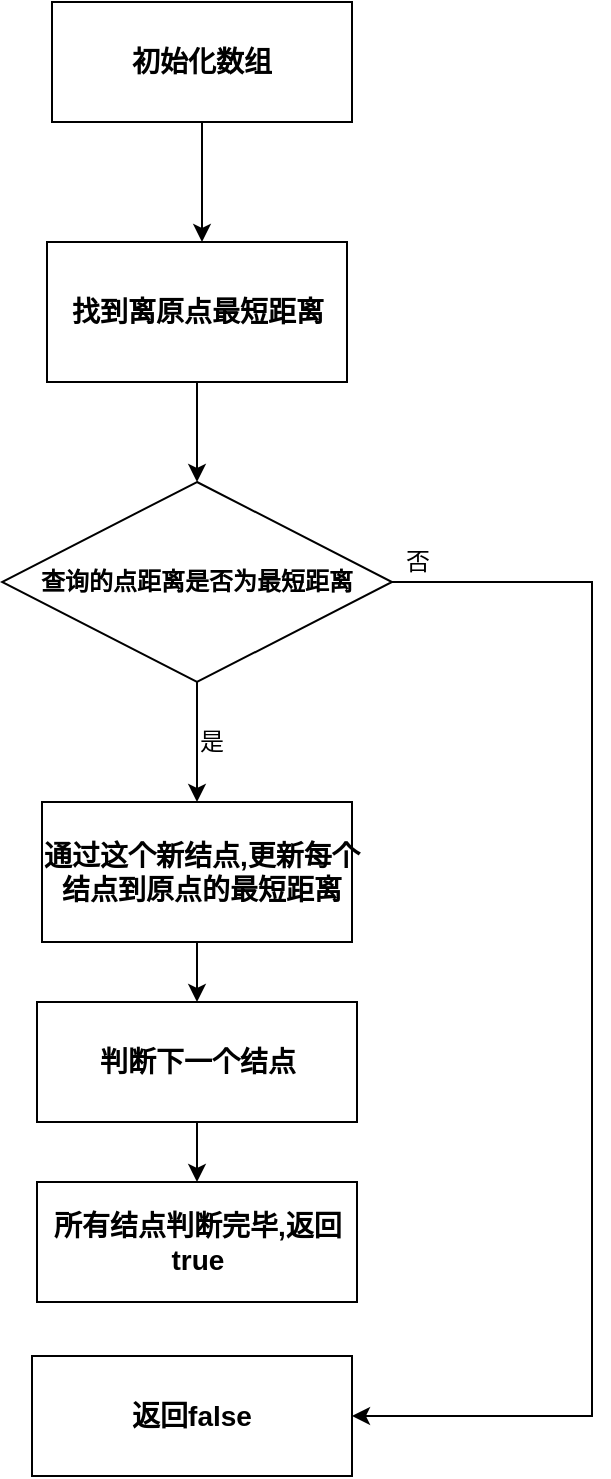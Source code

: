 <mxfile version="13.6.5">
    <diagram id="Kpsz2T-dr0KolI-Ung-m" name="第 1 页">
        <mxGraphModel dx="590" dy="339" grid="1" gridSize="10" guides="1" tooltips="1" connect="1" arrows="1" fold="1" page="1" pageScale="1" pageWidth="1169" pageHeight="1654" math="0" shadow="0">
            <root>
                <mxCell id="0"/>
                <mxCell id="1" parent="0"/>
                <mxCell id="4" value="" style="edgeStyle=orthogonalEdgeStyle;rounded=0;orthogonalLoop=1;jettySize=auto;html=1;" parent="1" source="2" target="3" edge="1">
                    <mxGeometry relative="1" as="geometry">
                        <Array as="points">
                            <mxPoint x="190" y="140"/>
                            <mxPoint x="190" y="140"/>
                        </Array>
                    </mxGeometry>
                </mxCell>
                <mxCell id="2" value="&lt;font style=&quot;font-size: 14px&quot;&gt;&lt;b&gt;初始化数组&lt;/b&gt;&lt;/font&gt;" style="rounded=0;whiteSpace=wrap;html=1;" parent="1" vertex="1">
                    <mxGeometry x="130" y="120" width="150" height="60" as="geometry"/>
                </mxCell>
                <mxCell id="15" value="" style="edgeStyle=orthogonalEdgeStyle;rounded=0;orthogonalLoop=1;jettySize=auto;html=1;" parent="1" source="3" target="14" edge="1">
                    <mxGeometry relative="1" as="geometry"/>
                </mxCell>
                <mxCell id="3" value="&lt;font style=&quot;font-size: 14px&quot;&gt;&lt;b&gt;找到离原点最短距离&lt;/b&gt;&lt;/font&gt;" style="whiteSpace=wrap;html=1;rounded=0;" parent="1" vertex="1">
                    <mxGeometry x="127.5" y="240" width="150" height="70" as="geometry"/>
                </mxCell>
                <mxCell id="8" style="edgeStyle=orthogonalEdgeStyle;rounded=0;orthogonalLoop=1;jettySize=auto;html=1;exitX=1;exitY=0.5;exitDx=0;exitDy=0;entryX=1;entryY=0.5;entryDx=0;entryDy=0;" parent="1" source="14" edge="1" target="25">
                    <mxGeometry relative="1" as="geometry">
                        <mxPoint x="255" y="950" as="targetPoint"/>
                        <mxPoint x="300" y="320" as="sourcePoint"/>
                        <Array as="points">
                            <mxPoint x="400" y="410"/>
                            <mxPoint x="400" y="827"/>
                        </Array>
                    </mxGeometry>
                </mxCell>
                <mxCell id="10" value="否" style="text;html=1;strokeColor=none;fillColor=none;align=center;verticalAlign=middle;whiteSpace=wrap;rounded=0;" parent="1" vertex="1">
                    <mxGeometry x="292.5" y="390" width="40" height="20" as="geometry"/>
                </mxCell>
                <mxCell id="18" value="" style="edgeStyle=orthogonalEdgeStyle;rounded=0;orthogonalLoop=1;jettySize=auto;html=1;" parent="1" source="14" target="17" edge="1">
                    <mxGeometry relative="1" as="geometry"/>
                </mxCell>
                <mxCell id="14" value="&lt;b&gt;查询的点距离是否为最短距离&lt;/b&gt;" style="rhombus;whiteSpace=wrap;html=1;rounded=0;" parent="1" vertex="1">
                    <mxGeometry x="105" y="360" width="195" height="100" as="geometry"/>
                </mxCell>
                <mxCell id="20" value="" style="edgeStyle=orthogonalEdgeStyle;rounded=0;orthogonalLoop=1;jettySize=auto;html=1;" parent="1" source="17" target="19" edge="1">
                    <mxGeometry relative="1" as="geometry"/>
                </mxCell>
                <mxCell id="17" value="&lt;font style=&quot;font-size: 14px&quot;&gt;&lt;b&gt;&lt;br&gt;&lt;/b&gt;&lt;/font&gt;" style="whiteSpace=wrap;html=1;rounded=0;direction=south;" parent="1" vertex="1">
                    <mxGeometry x="125" y="520" width="155" height="70" as="geometry"/>
                </mxCell>
                <mxCell id="23" value="" style="edgeStyle=orthogonalEdgeStyle;rounded=0;orthogonalLoop=1;jettySize=auto;html=1;" parent="1" source="19" target="22" edge="1">
                    <mxGeometry relative="1" as="geometry"/>
                </mxCell>
                <mxCell id="19" value="&lt;b&gt;&lt;font style=&quot;font-size: 14px&quot;&gt;判断下一个结点&lt;/font&gt;&lt;/b&gt;" style="whiteSpace=wrap;html=1;rounded=0;" parent="1" vertex="1">
                    <mxGeometry x="122.5" y="620" width="160" height="60" as="geometry"/>
                </mxCell>
                <mxCell id="21" value="&lt;b&gt;&lt;font style=&quot;font-size: 14px&quot;&gt;通过这个新结点,更新每个结点到原点的最短距离&lt;/font&gt;&lt;br&gt;&lt;/b&gt;" style="text;html=1;strokeColor=none;fillColor=none;align=center;verticalAlign=middle;whiteSpace=wrap;rounded=0;" parent="1" vertex="1">
                    <mxGeometry x="120" y="545" width="170" height="20" as="geometry"/>
                </mxCell>
                <mxCell id="22" value="&lt;font style=&quot;font-size: 14px&quot;&gt;&lt;b&gt;所有结点判断完毕,返回true&lt;/b&gt;&lt;/font&gt;" style="whiteSpace=wrap;html=1;rounded=0;" parent="1" vertex="1">
                    <mxGeometry x="122.5" y="710" width="160" height="60" as="geometry"/>
                </mxCell>
                <mxCell id="25" value="&lt;font style=&quot;font-size: 14px&quot;&gt;&lt;b&gt;返回false&lt;/b&gt;&lt;/font&gt;" style="rounded=0;whiteSpace=wrap;html=1;" parent="1" vertex="1">
                    <mxGeometry x="120" y="797" width="160" height="60" as="geometry"/>
                </mxCell>
                <mxCell id="26" value="是" style="text;html=1;strokeColor=none;fillColor=none;align=center;verticalAlign=middle;whiteSpace=wrap;rounded=0;" vertex="1" parent="1">
                    <mxGeometry x="190" y="480" width="40" height="20" as="geometry"/>
                </mxCell>
            </root>
        </mxGraphModel>
    </diagram>
</mxfile>